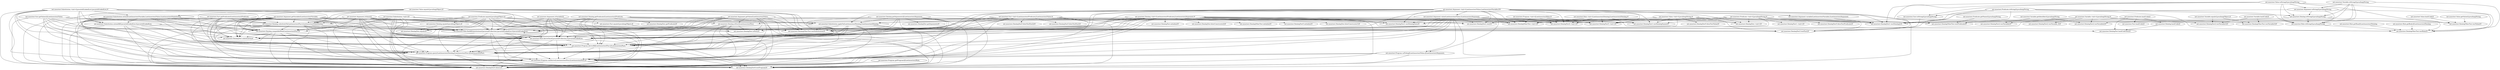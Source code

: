 digraph cmd_method {
	"net.mooctest.Argument.variable(Lnet/mooctest/Variable;)Lnet/mooctest/Argument;" -> "net.mooctest.DatalogTest1.testDatalog2()V";
	"net.mooctest.Fact.getPredicate()Lnet/mooctest/Predicate;" -> "net.mooctest.Datalog.substituteTo(Lnet/mooctest/Fact;)Lnet/mooctest/Substitution;";
	"net.mooctest.Fact.getPredicate()Lnet/mooctest/Predicate;" -> "net.mooctest.Program.canDerive(Lnet/mooctest/Fact;[Lnet/mooctest/Fact;)Z";
	"net.mooctest.Fact.getPredicate()Lnet/mooctest/Predicate;" -> "net.mooctest.Program.query(Lnet/mooctest/Datalog;[Lnet/mooctest/Fact;)[Lnet/mooctest/Fact;";
	"net.mooctest.Fact.getPredicate()Lnet/mooctest/Predicate;" -> "net.mooctest.DatalogTest.substituteTo()V";
	"net.mooctest.Fact.getPredicate()Lnet/mooctest/Predicate;" -> "net.mooctest.Program.deriveAll([Lnet/mooctest/Fact;)[Lnet/mooctest/Fact;";
	"net.mooctest.Fact.getPredicate()Lnet/mooctest/Predicate;" -> "net.mooctest.Rule.findAllSubstitutions(Ljava/util/Collection;Ljava/util/LinkedList;)Ljava/util/LinkedList;";
	"net.mooctest.Fact.getPredicate()Lnet/mooctest/Predicate;" -> "net.mooctest.Datalog.compatibleWith(Lnet/mooctest/Fact;)Z";
	"net.mooctest.Fact.getPredicate()Lnet/mooctest/Predicate;" -> "net.mooctest.Rule.deriveOnce(Ljava/util/Collection;)Ljava/util/LinkedList;";
	"net.mooctest.Fact.getPredicate()Lnet/mooctest/Predicate;" -> "net.mooctest.DatalogTest4.testProgram()V";
	"net.mooctest.Fact.getPredicate()Lnet/mooctest/Predicate;" -> "net.mooctest.DatalogTest5.blow1()V";
	"net.mooctest.Datalog.substituteTo(Lnet/mooctest/Fact;)Lnet/mooctest/Substitution;" -> "net.mooctest.Rule.findAllSubstitutions(Ljava/util/Collection;Ljava/util/LinkedList;)Ljava/util/LinkedList;";
	"net.mooctest.Datalog.substituteTo(Lnet/mooctest/Fact;)Lnet/mooctest/Substitution;" -> "net.mooctest.Datalog.compatibleWith(Lnet/mooctest/Fact;)Z";
	"net.mooctest.Datalog.substituteTo(Lnet/mooctest/Fact;)Lnet/mooctest/Substitution;" -> "net.mooctest.Program.canDerive(Lnet/mooctest/Fact;[Lnet/mooctest/Fact;)Z";
	"net.mooctest.Datalog.substituteTo(Lnet/mooctest/Fact;)Lnet/mooctest/Substitution;" -> "net.mooctest.Program.query(Lnet/mooctest/Datalog;[Lnet/mooctest/Fact;)[Lnet/mooctest/Fact;";
	"net.mooctest.Datalog.substituteTo(Lnet/mooctest/Fact;)Lnet/mooctest/Substitution;" -> "net.mooctest.DatalogTest.substituteTo()V";
	"net.mooctest.Datalog.substituteTo(Lnet/mooctest/Fact;)Lnet/mooctest/Substitution;" -> "net.mooctest.Program.deriveAll([Lnet/mooctest/Fact;)[Lnet/mooctest/Fact;";
	"net.mooctest.Datalog.substituteTo(Lnet/mooctest/Fact;)Lnet/mooctest/Substitution;" -> "net.mooctest.Rule.deriveOnce(Ljava/util/Collection;)Ljava/util/LinkedList;";
	"net.mooctest.Datalog.substituteTo(Lnet/mooctest/Fact;)Lnet/mooctest/Substitution;" -> "net.mooctest.DatalogTest4.testProgram()V";
	"net.mooctest.Datalog.substituteTo(Lnet/mooctest/Fact;)Lnet/mooctest/Substitution;" -> "net.mooctest.DatalogTest5.blow1()V";
	"net.mooctest.Program.canDerive(Lnet/mooctest/Fact;[Lnet/mooctest/Fact;)Z" -> "net.mooctest.DatalogTest4.testProgram()V";
	"net.mooctest.Program.canDerive(Lnet/mooctest/Fact;[Lnet/mooctest/Fact;)Z" -> "net.mooctest.DatalogTest5.blow1()V";
	"net.mooctest.Predicate.equals(Ljava/lang/Object;)Z" -> "net.mooctest.Datalog.substituteTo(Lnet/mooctest/Fact;)Lnet/mooctest/Substitution;";
	"net.mooctest.Predicate.equals(Ljava/lang/Object;)Z" -> "net.mooctest.Datalog.equals(Ljava/lang/Object;)Z";
	"net.mooctest.Predicate.equals(Ljava/lang/Object;)Z" -> "net.mooctest.DatalogOtherTest.testPredicate()V";
	"net.mooctest.Predicate.equals(Ljava/lang/Object;)Z" -> "net.mooctest.Fact.equals(Ljava/lang/Object;)Z";
	"net.mooctest.Predicate.equals(Ljava/lang/Object;)Z" -> "net.mooctest.Program.canDerive(Lnet/mooctest/Fact;[Lnet/mooctest/Fact;)Z";
	"net.mooctest.Predicate.equals(Ljava/lang/Object;)Z" -> "net.mooctest.DatalogTest.equals()V";
	"net.mooctest.Predicate.equals(Ljava/lang/Object;)Z" -> "net.mooctest.DatalogTest3.testFact()V";
	"net.mooctest.Predicate.equals(Ljava/lang/Object;)Z" -> "net.mooctest.Program.query(Lnet/mooctest/Datalog;[Lnet/mooctest/Fact;)[Lnet/mooctest/Fact;";
	"net.mooctest.Predicate.equals(Ljava/lang/Object;)Z" -> "net.mooctest.DatalogTest.substituteTo()V";
	"net.mooctest.Predicate.equals(Ljava/lang/Object;)Z" -> "net.mooctest.Program.deriveAll([Lnet/mooctest/Fact;)[Lnet/mooctest/Fact;";
	"net.mooctest.Predicate.equals(Ljava/lang/Object;)Z" -> "net.mooctest.Rule.findAllSubstitutions(Ljava/util/Collection;Ljava/util/LinkedList;)Ljava/util/LinkedList;";
	"net.mooctest.Predicate.equals(Ljava/lang/Object;)Z" -> "net.mooctest.Datalog.compatibleWith(Lnet/mooctest/Fact;)Z";
	"net.mooctest.Predicate.equals(Ljava/lang/Object;)Z" -> "net.mooctest.Rule.deriveOnce(Ljava/util/Collection;)Ljava/util/LinkedList;";
	"net.mooctest.Predicate.equals(Ljava/lang/Object;)Z" -> "net.mooctest.DatalogTest4.testProgram()V";
	"net.mooctest.Predicate.equals(Ljava/lang/Object;)Z" -> "net.mooctest.DatalogTest5.blow1()V";
	"net.mooctest.Datalog.equals(Ljava/lang/Object;)Z" -> "net.mooctest.DatalogTest.equals()V";
	"net.mooctest.Fact.equals(Ljava/lang/Object;)Z" -> "net.mooctest.DatalogTest3.testFact()V";
	"net.mooctest.Predicate.hashCode()I" -> "net.mooctest.Fact.hashCode()I";
	"net.mooctest.Predicate.hashCode()I" -> "net.mooctest.Datalog.hashCode()I";
	"net.mooctest.Predicate.hashCode()I" -> "net.mooctest.DatalogOtherTest.testPredicate()V";
	"net.mooctest.Predicate.hashCode()I" -> "net.mooctest.DatalogTest.hashCodeTest()V";
	"net.mooctest.Datalog.hashCode()I" -> "net.mooctest.DatalogTest.hashCodeTest()V";
	"net.mooctest.Program.<init>([Lnet/mooctest/Rule;)V" -> "net.mooctest.DatalogTest4.<init>()V";
	"net.mooctest.Program.<init>([Lnet/mooctest/Rule;)V" -> "net.mooctest.DatalogTest5.<init>()V";
	"net.mooctest.Program.<init>([Lnet/mooctest/Rule;)V" -> "net.mooctest.DatalogOtherTest.<init>()V";
	"net.mooctest.Program.query(Lnet/mooctest/Datalog;[Lnet/mooctest/Fact;)[Lnet/mooctest/Fact;" -> "net.mooctest.Program.canDerive(Lnet/mooctest/Fact;[Lnet/mooctest/Fact;)Z";
	"net.mooctest.Program.query(Lnet/mooctest/Datalog;[Lnet/mooctest/Fact;)[Lnet/mooctest/Fact;" -> "net.mooctest.DatalogTest4.testProgram()V";
	"net.mooctest.Program.query(Lnet/mooctest/Datalog;[Lnet/mooctest/Fact;)[Lnet/mooctest/Fact;" -> "net.mooctest.DatalogTest5.blow1()V";
	"net.mooctest.Predicate.<init>(Ljava/lang/String;)V" -> "net.mooctest.DatalogTest.<init>()V";
	"net.mooctest.Predicate.<init>(Ljava/lang/String;)V" -> "net.mooctest.DatalogTest3.testFact()V";
	"net.mooctest.Predicate.<init>(Ljava/lang/String;)V" -> "net.mooctest.DatalogTest1.<init>()V";
	"net.mooctest.Predicate.<init>(Ljava/lang/String;)V" -> "net.mooctest.DatalogTest1.test()V";
	"net.mooctest.Predicate.<init>(Ljava/lang/String;)V" -> "net.mooctest.DatalogTest1.testDatalogSames()V";
	"net.mooctest.Predicate.<init>(Ljava/lang/String;)V" -> "net.mooctest.DatalogTest.substituteTo()V";
	"net.mooctest.Predicate.<init>(Ljava/lang/String;)V" -> "net.mooctest.DatalogTest4.<init>()V";
	"net.mooctest.Predicate.<init>(Ljava/lang/String;)V" -> "net.mooctest.DatalogTest5.<init>()V";
	"net.mooctest.Predicate.<init>(Ljava/lang/String;)V" -> "net.mooctest.DatalogTest5.blowTestPredicate()V";
	"net.mooctest.Predicate.<init>(Ljava/lang/String;)V" -> "net.mooctest.DatalogOtherTest.<init>()V";
	"net.mooctest.Predicate.<init>(Ljava/lang/String;)V" -> "net.mooctest.DatalogTest1.testDatalog2()V";
	"net.mooctest.Predicate.<init>(Ljava/lang/String;)V" -> "net.mooctest.DatalogTest1.testDatalogGets()V";
	"net.mooctest.Predicate.<init>(Ljava/lang/String;)V" -> "net.mooctest.DatalogOtherTest.testPredicate()V";
	"net.mooctest.Argument.getValue()Lnet/mooctest/Value;" -> "net.mooctest.Datalog.substituteTo(Lnet/mooctest/Fact;)Lnet/mooctest/Substitution;";
	"net.mooctest.Argument.getValue()Lnet/mooctest/Value;" -> "net.mooctest.DatalogTest.substituteTo()V";
	"net.mooctest.Argument.getValue()Lnet/mooctest/Value;" -> "net.mooctest.DatalogTest4.<init>()V";
	"net.mooctest.Argument.getValue()Lnet/mooctest/Value;" -> "net.mooctest.DatalogTest5.<init>()V";
	"net.mooctest.Argument.getValue()Lnet/mooctest/Value;" -> "net.mooctest.DatalogOtherTest.<init>()V";
	"net.mooctest.Argument.getValue()Lnet/mooctest/Value;" -> "net.mooctest.DatalogOtherTest.testSubstitution()V";
	"net.mooctest.Argument.getValue()Lnet/mooctest/Value;" -> "net.mooctest.DatalogTest.toFact()V";
	"net.mooctest.Argument.getValue()Lnet/mooctest/Value;" -> "net.mooctest.Datalog.toFact()Lnet/mooctest/Fact;";
	"net.mooctest.Argument.getValue()Lnet/mooctest/Value;" -> "net.mooctest.Program.canDerive(Lnet/mooctest/Fact;[Lnet/mooctest/Fact;)Z";
	"net.mooctest.Argument.getValue()Lnet/mooctest/Value;" -> "net.mooctest.Program.query(Lnet/mooctest/Datalog;[Lnet/mooctest/Fact;)[Lnet/mooctest/Fact;";
	"net.mooctest.Argument.getValue()Lnet/mooctest/Value;" -> "net.mooctest.Program.deriveAll([Lnet/mooctest/Fact;)[Lnet/mooctest/Fact;";
	"net.mooctest.Argument.getValue()Lnet/mooctest/Value;" -> "net.mooctest.Rule.findAllSubstitutions(Ljava/util/Collection;Ljava/util/LinkedList;)Ljava/util/LinkedList;";
	"net.mooctest.Argument.getValue()Lnet/mooctest/Value;" -> "net.mooctest.Datalog.compatibleWith(Lnet/mooctest/Fact;)Z";
	"net.mooctest.Argument.getValue()Lnet/mooctest/Value;" -> "net.mooctest.Rule.deriveOnce(Ljava/util/Collection;)Ljava/util/LinkedList;";
	"net.mooctest.Argument.getValue()Lnet/mooctest/Value;" -> "net.mooctest.DatalogTest4.testProgram()V";
	"net.mooctest.Argument.getValue()Lnet/mooctest/Value;" -> "net.mooctest.DatalogTest5.blow1()V";
	"net.mooctest.Datalog.toFact()Lnet/mooctest/Fact;" -> "net.mooctest.Rule.deriveOnce(Ljava/util/Collection;)Ljava/util/LinkedList;";
	"net.mooctest.Datalog.toFact()Lnet/mooctest/Fact;" -> "net.mooctest.DatalogTest.toFact()V";
	"net.mooctest.Datalog.toFact()Lnet/mooctest/Fact;" -> "net.mooctest.Program.canDerive(Lnet/mooctest/Fact;[Lnet/mooctest/Fact;)Z";
	"net.mooctest.Datalog.toFact()Lnet/mooctest/Fact;" -> "net.mooctest.Program.query(Lnet/mooctest/Datalog;[Lnet/mooctest/Fact;)[Lnet/mooctest/Fact;";
	"net.mooctest.Datalog.toFact()Lnet/mooctest/Fact;" -> "net.mooctest.Program.deriveAll([Lnet/mooctest/Fact;)[Lnet/mooctest/Fact;";
	"net.mooctest.Datalog.toFact()Lnet/mooctest/Fact;" -> "net.mooctest.DatalogTest4.testProgram()V";
	"net.mooctest.Datalog.toFact()Lnet/mooctest/Fact;" -> "net.mooctest.DatalogTest5.blow1()V";
	"net.mooctest.Variable.equals(Ljava/lang/Object;)Z" -> "net.mooctest.DatalogTest2.testVariable3()V";
	"net.mooctest.Variable.equals(Ljava/lang/Object;)Z" -> "net.mooctest.DatalogOtherTest.testVariable3()V";
	"net.mooctest.Program.deriveAll([Lnet/mooctest/Fact;)[Lnet/mooctest/Fact;" -> "net.mooctest.Program.query(Lnet/mooctest/Datalog;[Lnet/mooctest/Fact;)[Lnet/mooctest/Fact;";
	"net.mooctest.Program.deriveAll([Lnet/mooctest/Fact;)[Lnet/mooctest/Fact;" -> "net.mooctest.Program.canDerive(Lnet/mooctest/Fact;[Lnet/mooctest/Fact;)Z";
	"net.mooctest.Program.deriveAll([Lnet/mooctest/Fact;)[Lnet/mooctest/Fact;" -> "net.mooctest.DatalogTest4.testProgram()V";
	"net.mooctest.Program.deriveAll([Lnet/mooctest/Fact;)[Lnet/mooctest/Fact;" -> "net.mooctest.DatalogTest5.blow1()V";
	"net.mooctest.Value.<init>(Ljava/lang/String;)V" -> "net.mooctest.DatalogTest.<init>()V";
	"net.mooctest.Value.<init>(Ljava/lang/String;)V" -> "net.mooctest.DatalogTest3.testFact()V";
	"net.mooctest.Value.<init>(Ljava/lang/String;)V" -> "net.mooctest.DatalogTest1.test()V";
	"net.mooctest.Value.<init>(Ljava/lang/String;)V" -> "net.mooctest.DatalogTest1.testDatalogSames()V";
	"net.mooctest.Value.<init>(Ljava/lang/String;)V" -> "net.mooctest.DatalogTest4.<init>()V";
	"net.mooctest.Value.<init>(Ljava/lang/String;)V" -> "net.mooctest.DatalogTest5.<init>()V";
	"net.mooctest.Value.<init>(Ljava/lang/String;)V" -> "net.mooctest.DatalogOtherTest.<init>()V";
	"net.mooctest.Value.<init>(Ljava/lang/String;)V" -> "net.mooctest.DatalogOtherTest.testSubstitution()V";
	"net.mooctest.Value.<init>(Ljava/lang/String;)V" -> "net.mooctest.DatalogTest5.blowTestValue()V";
	"net.mooctest.Value.<init>(Ljava/lang/String;)V" -> "net.mooctest.DatalogTest1.testDatalog2()V";
	"net.mooctest.Value.<init>(Ljava/lang/String;)V" -> "net.mooctest.DatalogTest1.testDatalogGets()V";
	"net.mooctest.Value.<init>(Ljava/lang/String;)V" -> "net.mooctest.DatalogOtherTest.testValue()V";
	"net.mooctest.Rule.findAllSubstitutions(Ljava/util/Collection;Ljava/util/LinkedList;)Ljava/util/LinkedList;" -> "net.mooctest.Rule.deriveOnce(Ljava/util/Collection;)Ljava/util/LinkedList;";
	"net.mooctest.Rule.findAllSubstitutions(Ljava/util/Collection;Ljava/util/LinkedList;)Ljava/util/LinkedList;" -> "net.mooctest.Rule.findAllSubstitutions(Ljava/util/Collection;Ljava/util/LinkedList;)Ljava/util/LinkedList;";
	"net.mooctest.Rule.findAllSubstitutions(Ljava/util/Collection;Ljava/util/LinkedList;)Ljava/util/LinkedList;" -> "net.mooctest.Program.canDerive(Lnet/mooctest/Fact;[Lnet/mooctest/Fact;)Z";
	"net.mooctest.Rule.findAllSubstitutions(Ljava/util/Collection;Ljava/util/LinkedList;)Ljava/util/LinkedList;" -> "net.mooctest.Program.query(Lnet/mooctest/Datalog;[Lnet/mooctest/Fact;)[Lnet/mooctest/Fact;";
	"net.mooctest.Rule.findAllSubstitutions(Ljava/util/Collection;Ljava/util/LinkedList;)Ljava/util/LinkedList;" -> "net.mooctest.Program.deriveAll([Lnet/mooctest/Fact;)[Lnet/mooctest/Fact;";
	"net.mooctest.Rule.findAllSubstitutions(Ljava/util/Collection;Ljava/util/LinkedList;)Ljava/util/LinkedList;" -> "net.mooctest.DatalogTest4.testProgram()V";
	"net.mooctest.Rule.findAllSubstitutions(Ljava/util/Collection;Ljava/util/LinkedList;)Ljava/util/LinkedList;" -> "net.mooctest.DatalogTest5.blow1()V";
	"net.mooctest.Datalog.compatibleWith(Lnet/mooctest/Fact;)Z" -> "net.mooctest.Program.query(Lnet/mooctest/Datalog;[Lnet/mooctest/Fact;)[Lnet/mooctest/Fact;";
	"net.mooctest.Datalog.compatibleWith(Lnet/mooctest/Fact;)Z" -> "net.mooctest.DatalogTest.substituteTo()V";
	"net.mooctest.Datalog.compatibleWith(Lnet/mooctest/Fact;)Z" -> "net.mooctest.Program.canDerive(Lnet/mooctest/Fact;[Lnet/mooctest/Fact;)Z";
	"net.mooctest.Datalog.compatibleWith(Lnet/mooctest/Fact;)Z" -> "net.mooctest.DatalogTest4.testProgram()V";
	"net.mooctest.Datalog.compatibleWith(Lnet/mooctest/Fact;)Z" -> "net.mooctest.DatalogTest5.blow1()V";
	"net.mooctest.Argument.toString()Ljava/lang/String;" -> "net.mooctest.Datalog.toString()Ljava/lang/String;";
	"net.mooctest.Argument.toString()Ljava/lang/String;" -> "net.mooctest.DatalogTest1.testDatalog2()V";
	"net.mooctest.Argument.toString()Ljava/lang/String;" -> "net.mooctest.Rule.toString()Ljava/lang/String;";
	"net.mooctest.Argument.toString()Ljava/lang/String;" -> "net.mooctest.DatalogOtherTest.testRule()V";
	"net.mooctest.Datalog.toString()Ljava/lang/String;" -> "net.mooctest.Rule.toString()Ljava/lang/String;";
	"net.mooctest.Datalog.toString()Ljava/lang/String;" -> "net.mooctest.DatalogTest1.testDatalog2()V";
	"net.mooctest.Datalog.toString()Ljava/lang/String;" -> "net.mooctest.DatalogOtherTest.testRule()V";
	"net.mooctest.Predicate.toString()Ljava/lang/String;" -> "net.mooctest.Fact.toString()Ljava/lang/String;";
	"net.mooctest.Predicate.toString()Ljava/lang/String;" -> "net.mooctest.Datalog.toString()Ljava/lang/String;";
	"net.mooctest.Predicate.toString()Ljava/lang/String;" -> "net.mooctest.DatalogOtherTest.testPredicate()V";
	"net.mooctest.Predicate.toString()Ljava/lang/String;" -> "net.mooctest.DatalogTest1.testDatalog2()V";
	"net.mooctest.Predicate.toString()Ljava/lang/String;" -> "net.mooctest.DatalogTest3.testFact()V";
	"net.mooctest.Predicate.toString()Ljava/lang/String;" -> "net.mooctest.Rule.toString()Ljava/lang/String;";
	"net.mooctest.Predicate.toString()Ljava/lang/String;" -> "net.mooctest.DatalogOtherTest.testRule()V";
	"net.mooctest.Fact.toString()Ljava/lang/String;" -> "net.mooctest.DatalogTest3.testFact()V";
	"net.mooctest.Rule.deriveOnce(Ljava/util/Collection;)Ljava/util/LinkedList;" -> "net.mooctest.Program.deriveAll([Lnet/mooctest/Fact;)[Lnet/mooctest/Fact;";
	"net.mooctest.Rule.deriveOnce(Ljava/util/Collection;)Ljava/util/LinkedList;" -> "net.mooctest.Program.canDerive(Lnet/mooctest/Fact;[Lnet/mooctest/Fact;)Z";
	"net.mooctest.Rule.deriveOnce(Ljava/util/Collection;)Ljava/util/LinkedList;" -> "net.mooctest.Program.query(Lnet/mooctest/Datalog;[Lnet/mooctest/Fact;)[Lnet/mooctest/Fact;";
	"net.mooctest.Rule.deriveOnce(Ljava/util/Collection;)Ljava/util/LinkedList;" -> "net.mooctest.DatalogTest4.testProgram()V";
	"net.mooctest.Rule.deriveOnce(Ljava/util/Collection;)Ljava/util/LinkedList;" -> "net.mooctest.DatalogTest5.blow1()V";
	"net.mooctest.Value.hashCode()I" -> "net.mooctest.DatalogOtherTest.testValue()V";
	"net.mooctest.Variable.<init>(Ljava/lang/String;)V" -> "net.mooctest.DatalogTest2.testVariable3()V";
	"net.mooctest.Variable.<init>(Ljava/lang/String;)V" -> "net.mooctest.DatalogOtherTest.testSubstitution()V";
	"net.mooctest.Variable.<init>(Ljava/lang/String;)V" -> "net.mooctest.DatalogTest2.testVariable2()V";
	"net.mooctest.Variable.<init>(Ljava/lang/String;)V" -> "net.mooctest.DatalogTest1.testDatalog2()V";
	"net.mooctest.Variable.<init>(Ljava/lang/String;)V" -> "net.mooctest.DatalogOtherTest.testVariable3()V";
	"net.mooctest.Variable.<init>(Ljava/lang/String;)V" -> "net.mooctest.DatalogTest2.testVariable_0()V";
	"net.mooctest.Variable.<init>(Ljava/lang/String;)V" -> "net.mooctest.DatalogTest2.testVariable()V";
	"net.mooctest.Fact.getValues()[Lnet/mooctest/Value;" -> "net.mooctest.Datalog.substituteTo(Lnet/mooctest/Fact;)Lnet/mooctest/Substitution;";
	"net.mooctest.Fact.getValues()[Lnet/mooctest/Value;" -> "net.mooctest.Program.canDerive(Lnet/mooctest/Fact;[Lnet/mooctest/Fact;)Z";
	"net.mooctest.Fact.getValues()[Lnet/mooctest/Value;" -> "net.mooctest.Program.query(Lnet/mooctest/Datalog;[Lnet/mooctest/Fact;)[Lnet/mooctest/Fact;";
	"net.mooctest.Fact.getValues()[Lnet/mooctest/Value;" -> "net.mooctest.DatalogTest.substituteTo()V";
	"net.mooctest.Fact.getValues()[Lnet/mooctest/Value;" -> "net.mooctest.Program.deriveAll([Lnet/mooctest/Fact;)[Lnet/mooctest/Fact;";
	"net.mooctest.Fact.getValues()[Lnet/mooctest/Value;" -> "net.mooctest.Rule.findAllSubstitutions(Ljava/util/Collection;Ljava/util/LinkedList;)Ljava/util/LinkedList;";
	"net.mooctest.Fact.getValues()[Lnet/mooctest/Value;" -> "net.mooctest.Datalog.compatibleWith(Lnet/mooctest/Fact;)Z";
	"net.mooctest.Fact.getValues()[Lnet/mooctest/Value;" -> "net.mooctest.Rule.deriveOnce(Ljava/util/Collection;)Ljava/util/LinkedList;";
	"net.mooctest.Fact.getValues()[Lnet/mooctest/Value;" -> "net.mooctest.DatalogTest4.testProgram()V";
	"net.mooctest.Fact.getValues()[Lnet/mooctest/Value;" -> "net.mooctest.DatalogTest5.blow1()V";
	"net.mooctest.Value.equals(Ljava/lang/Object;)Z" -> "net.mooctest.Datalog.substituteTo(Lnet/mooctest/Fact;)Lnet/mooctest/Substitution;";
	"net.mooctest.Value.equals(Ljava/lang/Object;)Z" -> "net.mooctest.Substitution.extend(Lnet/mooctest/Variable;Lnet/mooctest/Value;)Lnet/mooctest/Substitution;";
	"net.mooctest.Value.equals(Ljava/lang/Object;)Z" -> "net.mooctest.DatalogOtherTest.testValue()V";
	"net.mooctest.Value.equals(Ljava/lang/Object;)Z" -> "net.mooctest.Program.canDerive(Lnet/mooctest/Fact;[Lnet/mooctest/Fact;)Z";
	"net.mooctest.Value.equals(Ljava/lang/Object;)Z" -> "net.mooctest.Program.query(Lnet/mooctest/Datalog;[Lnet/mooctest/Fact;)[Lnet/mooctest/Fact;";
	"net.mooctest.Value.equals(Ljava/lang/Object;)Z" -> "net.mooctest.DatalogTest.substituteTo()V";
	"net.mooctest.Value.equals(Ljava/lang/Object;)Z" -> "net.mooctest.DatalogOtherTest.testSubstitution()V";
	"net.mooctest.Value.equals(Ljava/lang/Object;)Z" -> "net.mooctest.Program.deriveAll([Lnet/mooctest/Fact;)[Lnet/mooctest/Fact;";
	"net.mooctest.Value.equals(Ljava/lang/Object;)Z" -> "net.mooctest.Rule.findAllSubstitutions(Ljava/util/Collection;Ljava/util/LinkedList;)Ljava/util/LinkedList;";
	"net.mooctest.Value.equals(Ljava/lang/Object;)Z" -> "net.mooctest.Datalog.compatibleWith(Lnet/mooctest/Fact;)Z";
	"net.mooctest.Value.equals(Ljava/lang/Object;)Z" -> "net.mooctest.Rule.deriveOnce(Ljava/util/Collection;)Ljava/util/LinkedList;";
	"net.mooctest.Value.equals(Ljava/lang/Object;)Z" -> "net.mooctest.Substitution.extendAll(Ljava/util/LinkedList;)Ljava/util/LinkedList;";
	"net.mooctest.Value.equals(Ljava/lang/Object;)Z" -> "net.mooctest.DatalogTest4.testProgram()V";
	"net.mooctest.Value.equals(Ljava/lang/Object;)Z" -> "net.mooctest.DatalogTest5.blow1()V";
	"net.mooctest.Substitution.extend(Lnet/mooctest/Variable;Lnet/mooctest/Value;)Lnet/mooctest/Substitution;" -> "net.mooctest.Datalog.substituteTo(Lnet/mooctest/Fact;)Lnet/mooctest/Substitution;";
	"net.mooctest.Substitution.extend(Lnet/mooctest/Variable;Lnet/mooctest/Value;)Lnet/mooctest/Substitution;" -> "net.mooctest.DatalogOtherTest.testSubstitution()V";
	"net.mooctest.Substitution.extend(Lnet/mooctest/Variable;Lnet/mooctest/Value;)Lnet/mooctest/Substitution;" -> "net.mooctest.Substitution.extendAll(Ljava/util/LinkedList;)Ljava/util/LinkedList;";
	"net.mooctest.Substitution.extend(Lnet/mooctest/Variable;Lnet/mooctest/Value;)Lnet/mooctest/Substitution;" -> "net.mooctest.Program.canDerive(Lnet/mooctest/Fact;[Lnet/mooctest/Fact;)Z";
	"net.mooctest.Substitution.extend(Lnet/mooctest/Variable;Lnet/mooctest/Value;)Lnet/mooctest/Substitution;" -> "net.mooctest.Program.query(Lnet/mooctest/Datalog;[Lnet/mooctest/Fact;)[Lnet/mooctest/Fact;";
	"net.mooctest.Substitution.extend(Lnet/mooctest/Variable;Lnet/mooctest/Value;)Lnet/mooctest/Substitution;" -> "net.mooctest.DatalogTest.substituteTo()V";
	"net.mooctest.Substitution.extend(Lnet/mooctest/Variable;Lnet/mooctest/Value;)Lnet/mooctest/Substitution;" -> "net.mooctest.Program.deriveAll([Lnet/mooctest/Fact;)[Lnet/mooctest/Fact;";
	"net.mooctest.Substitution.extend(Lnet/mooctest/Variable;Lnet/mooctest/Value;)Lnet/mooctest/Substitution;" -> "net.mooctest.Rule.findAllSubstitutions(Ljava/util/Collection;Ljava/util/LinkedList;)Ljava/util/LinkedList;";
	"net.mooctest.Substitution.extend(Lnet/mooctest/Variable;Lnet/mooctest/Value;)Lnet/mooctest/Substitution;" -> "net.mooctest.Datalog.compatibleWith(Lnet/mooctest/Fact;)Z";
	"net.mooctest.Substitution.extend(Lnet/mooctest/Variable;Lnet/mooctest/Value;)Lnet/mooctest/Substitution;" -> "net.mooctest.Rule.deriveOnce(Ljava/util/Collection;)Ljava/util/LinkedList;";
	"net.mooctest.Substitution.extend(Lnet/mooctest/Variable;Lnet/mooctest/Value;)Lnet/mooctest/Substitution;" -> "net.mooctest.DatalogTest4.testProgram()V";
	"net.mooctest.Substitution.extend(Lnet/mooctest/Variable;Lnet/mooctest/Value;)Lnet/mooctest/Substitution;" -> "net.mooctest.DatalogTest5.blow1()V";
	"net.mooctest.Substitution.<init>()V" -> "net.mooctest.Datalog.substituteTo(Lnet/mooctest/Fact;)Lnet/mooctest/Substitution;";
	"net.mooctest.Substitution.<init>()V" -> "net.mooctest.DatalogOtherTest.testSubstitution()V";
	"net.mooctest.Substitution.<init>()V" -> "net.mooctest.Rule.findAllSubstitutions(Ljava/util/Collection;Ljava/util/LinkedList;)Ljava/util/LinkedList;";
	"net.mooctest.Substitution.<init>()V" -> "net.mooctest.Program.canDerive(Lnet/mooctest/Fact;[Lnet/mooctest/Fact;)Z";
	"net.mooctest.Substitution.<init>()V" -> "net.mooctest.Program.query(Lnet/mooctest/Datalog;[Lnet/mooctest/Fact;)[Lnet/mooctest/Fact;";
	"net.mooctest.Substitution.<init>()V" -> "net.mooctest.DatalogTest.substituteTo()V";
	"net.mooctest.Substitution.<init>()V" -> "net.mooctest.Program.deriveAll([Lnet/mooctest/Fact;)[Lnet/mooctest/Fact;";
	"net.mooctest.Substitution.<init>()V" -> "net.mooctest.Datalog.compatibleWith(Lnet/mooctest/Fact;)Z";
	"net.mooctest.Substitution.<init>()V" -> "net.mooctest.Rule.deriveOnce(Ljava/util/Collection;)Ljava/util/LinkedList;";
	"net.mooctest.Substitution.<init>()V" -> "net.mooctest.DatalogTest4.testProgram()V";
	"net.mooctest.Substitution.<init>()V" -> "net.mooctest.DatalogTest5.blow1()V";
	"net.mooctest.Substitution.extendAll(Ljava/util/LinkedList;)Ljava/util/LinkedList;" -> "net.mooctest.DatalogOtherTest.testSubstitution()V";
	"net.mooctest.Substitution.extendAll(Ljava/util/LinkedList;)Ljava/util/LinkedList;" -> "net.mooctest.Rule.findAllSubstitutions(Ljava/util/Collection;Ljava/util/LinkedList;)Ljava/util/LinkedList;";
	"net.mooctest.Substitution.extendAll(Ljava/util/LinkedList;)Ljava/util/LinkedList;" -> "net.mooctest.Program.canDerive(Lnet/mooctest/Fact;[Lnet/mooctest/Fact;)Z";
	"net.mooctest.Substitution.extendAll(Ljava/util/LinkedList;)Ljava/util/LinkedList;" -> "net.mooctest.Program.query(Lnet/mooctest/Datalog;[Lnet/mooctest/Fact;)[Lnet/mooctest/Fact;";
	"net.mooctest.Substitution.extendAll(Ljava/util/LinkedList;)Ljava/util/LinkedList;" -> "net.mooctest.Program.deriveAll([Lnet/mooctest/Fact;)[Lnet/mooctest/Fact;";
	"net.mooctest.Substitution.extendAll(Ljava/util/LinkedList;)Ljava/util/LinkedList;" -> "net.mooctest.Rule.deriveOnce(Ljava/util/Collection;)Ljava/util/LinkedList;";
	"net.mooctest.Substitution.extendAll(Ljava/util/LinkedList;)Ljava/util/LinkedList;" -> "net.mooctest.DatalogTest4.testProgram()V";
	"net.mooctest.Substitution.extendAll(Ljava/util/LinkedList;)Ljava/util/LinkedList;" -> "net.mooctest.DatalogTest5.blow1()V";
	"net.mooctest.Variable.getIdentifier()Ljava/lang/String;" -> "net.mooctest.DatalogTest2.testVariable2()V";
	"net.mooctest.Variable.getIdentifier()Ljava/lang/String;" -> "net.mooctest.DatalogTest2.testVariable()V";
	"net.mooctest.Fact.<init>(Lnet/mooctest/Predicate;[Lnet/mooctest/Value;)V" -> "net.mooctest.DatalogTest3.testFact()V";
	"net.mooctest.Fact.<init>(Lnet/mooctest/Predicate;[Lnet/mooctest/Value;)V" -> "net.mooctest.DatalogTest.substituteTo()V";
	"net.mooctest.Fact.<init>(Lnet/mooctest/Predicate;[Lnet/mooctest/Value;)V" -> "net.mooctest.DatalogTest4.<init>()V";
	"net.mooctest.Fact.<init>(Lnet/mooctest/Predicate;[Lnet/mooctest/Value;)V" -> "net.mooctest.DatalogTest5.<init>()V";
	"net.mooctest.Fact.<init>(Lnet/mooctest/Predicate;[Lnet/mooctest/Value;)V" -> "net.mooctest.DatalogOtherTest.<init>()V";
	"net.mooctest.Fact.<init>(Lnet/mooctest/Predicate;[Lnet/mooctest/Value;)V" -> "net.mooctest.DatalogTest5.blowTestFact2()V";
	"net.mooctest.Fact.<init>(Lnet/mooctest/Predicate;[Lnet/mooctest/Value;)V" -> "net.mooctest.DatalogTest.toFact()V";
	"net.mooctest.Fact.<init>(Lnet/mooctest/Predicate;[Lnet/mooctest/Value;)V" -> "net.mooctest.DatalogTest5.blowTestFact()V";
	"net.mooctest.Fact.<init>(Lnet/mooctest/Predicate;[Lnet/mooctest/Value;)V" -> "net.mooctest.Datalog.toFact()Lnet/mooctest/Fact;";
	"net.mooctest.Fact.<init>(Lnet/mooctest/Predicate;[Lnet/mooctest/Value;)V" -> "net.mooctest.Program.canDerive(Lnet/mooctest/Fact;[Lnet/mooctest/Fact;)Z";
	"net.mooctest.Fact.<init>(Lnet/mooctest/Predicate;[Lnet/mooctest/Value;)V" -> "net.mooctest.Program.query(Lnet/mooctest/Datalog;[Lnet/mooctest/Fact;)[Lnet/mooctest/Fact;";
	"net.mooctest.Fact.<init>(Lnet/mooctest/Predicate;[Lnet/mooctest/Value;)V" -> "net.mooctest.Program.deriveAll([Lnet/mooctest/Fact;)[Lnet/mooctest/Fact;";
	"net.mooctest.Fact.<init>(Lnet/mooctest/Predicate;[Lnet/mooctest/Value;)V" -> "net.mooctest.Rule.deriveOnce(Ljava/util/Collection;)Ljava/util/LinkedList;";
	"net.mooctest.Fact.<init>(Lnet/mooctest/Predicate;[Lnet/mooctest/Value;)V" -> "net.mooctest.DatalogTest4.testProgram()V";
	"net.mooctest.Fact.<init>(Lnet/mooctest/Predicate;[Lnet/mooctest/Value;)V" -> "net.mooctest.DatalogTest5.blow1()V";
	"net.mooctest.Argument.getVariable()Lnet/mooctest/Variable;" -> "net.mooctest.Datalog.substituteTo(Lnet/mooctest/Fact;)Lnet/mooctest/Substitution;";
	"net.mooctest.Argument.getVariable()Lnet/mooctest/Variable;" -> "net.mooctest.Substitution.applyOn(Lnet/mooctest/Datalog;)Lnet/mooctest/Datalog;";
	"net.mooctest.Argument.getVariable()Lnet/mooctest/Variable;" -> "net.mooctest.DatalogTest.toFact()V";
	"net.mooctest.Argument.getVariable()Lnet/mooctest/Variable;" -> "net.mooctest.Program.canDerive(Lnet/mooctest/Fact;[Lnet/mooctest/Fact;)Z";
	"net.mooctest.Argument.getVariable()Lnet/mooctest/Variable;" -> "net.mooctest.Program.query(Lnet/mooctest/Datalog;[Lnet/mooctest/Fact;)[Lnet/mooctest/Fact;";
	"net.mooctest.Argument.getVariable()Lnet/mooctest/Variable;" -> "net.mooctest.DatalogTest.substituteTo()V";
	"net.mooctest.Argument.getVariable()Lnet/mooctest/Variable;" -> "net.mooctest.DatalogOtherTest.testSubstitution()V";
	"net.mooctest.Argument.getVariable()Lnet/mooctest/Variable;" -> "net.mooctest.Program.deriveAll([Lnet/mooctest/Fact;)[Lnet/mooctest/Fact;";
	"net.mooctest.Argument.getVariable()Lnet/mooctest/Variable;" -> "net.mooctest.Rule.findAllSubstitutions(Ljava/util/Collection;Ljava/util/LinkedList;)Ljava/util/LinkedList;";
	"net.mooctest.Argument.getVariable()Lnet/mooctest/Variable;" -> "net.mooctest.Datalog.compatibleWith(Lnet/mooctest/Fact;)Z";
	"net.mooctest.Argument.getVariable()Lnet/mooctest/Variable;" -> "net.mooctest.Rule.deriveOnce(Ljava/util/Collection;)Ljava/util/LinkedList;";
	"net.mooctest.Argument.getVariable()Lnet/mooctest/Variable;" -> "net.mooctest.DatalogTest4.testProgram()V";
	"net.mooctest.Argument.getVariable()Lnet/mooctest/Variable;" -> "net.mooctest.DatalogTest5.blow1()V";
	"net.mooctest.Substitution.applyOn(Lnet/mooctest/Datalog;)Lnet/mooctest/Datalog;" -> "net.mooctest.Rule.deriveOnce(Ljava/util/Collection;)Ljava/util/LinkedList;";
	"net.mooctest.Substitution.applyOn(Lnet/mooctest/Datalog;)Lnet/mooctest/Datalog;" -> "net.mooctest.DatalogOtherTest.testSubstitution()V";
	"net.mooctest.Substitution.applyOn(Lnet/mooctest/Datalog;)Lnet/mooctest/Datalog;" -> "net.mooctest.Rule.findAllSubstitutions(Ljava/util/Collection;Ljava/util/LinkedList;)Ljava/util/LinkedList;";
	"net.mooctest.Substitution.applyOn(Lnet/mooctest/Datalog;)Lnet/mooctest/Datalog;" -> "net.mooctest.Program.canDerive(Lnet/mooctest/Fact;[Lnet/mooctest/Fact;)Z";
	"net.mooctest.Substitution.applyOn(Lnet/mooctest/Datalog;)Lnet/mooctest/Datalog;" -> "net.mooctest.Program.query(Lnet/mooctest/Datalog;[Lnet/mooctest/Fact;)[Lnet/mooctest/Fact;";
	"net.mooctest.Substitution.applyOn(Lnet/mooctest/Datalog;)Lnet/mooctest/Datalog;" -> "net.mooctest.Program.deriveAll([Lnet/mooctest/Fact;)[Lnet/mooctest/Fact;";
	"net.mooctest.Substitution.applyOn(Lnet/mooctest/Datalog;)Lnet/mooctest/Datalog;" -> "net.mooctest.DatalogTest4.testProgram()V";
	"net.mooctest.Substitution.applyOn(Lnet/mooctest/Datalog;)Lnet/mooctest/Datalog;" -> "net.mooctest.DatalogTest5.blow1()V";
	"net.mooctest.Datalog.<init>(Lnet/mooctest/Predicate;[Lnet/mooctest/Argument;)V" -> "net.mooctest.DatalogTest.equals()V";
	"net.mooctest.Datalog.<init>(Lnet/mooctest/Predicate;[Lnet/mooctest/Argument;)V" -> "net.mooctest.DatalogTest1.test()V";
	"net.mooctest.Datalog.<init>(Lnet/mooctest/Predicate;[Lnet/mooctest/Argument;)V" -> "net.mooctest.DatalogTest1.testDatalogSames()V";
	"net.mooctest.Datalog.<init>(Lnet/mooctest/Predicate;[Lnet/mooctest/Argument;)V" -> "net.mooctest.Substitution.applyOn(Lnet/mooctest/Datalog;)Lnet/mooctest/Datalog;";
	"net.mooctest.Datalog.<init>(Lnet/mooctest/Predicate;[Lnet/mooctest/Argument;)V" -> "net.mooctest.DatalogTest.toFact()V";
	"net.mooctest.Datalog.<init>(Lnet/mooctest/Predicate;[Lnet/mooctest/Argument;)V" -> "net.mooctest.DatalogTest.initialize()V";
	"net.mooctest.Datalog.<init>(Lnet/mooctest/Predicate;[Lnet/mooctest/Argument;)V" -> "net.mooctest.DatalogTest1.testDatalog2()V";
	"net.mooctest.Datalog.<init>(Lnet/mooctest/Predicate;[Lnet/mooctest/Argument;)V" -> "net.mooctest.DatalogTest.blowConstructor2()V";
	"net.mooctest.Datalog.<init>(Lnet/mooctest/Predicate;[Lnet/mooctest/Argument;)V" -> "net.mooctest.DatalogOtherTest.initialize()V";
	"net.mooctest.Datalog.<init>(Lnet/mooctest/Predicate;[Lnet/mooctest/Argument;)V" -> "net.mooctest.DatalogTest5.initialize()V";
	"net.mooctest.Datalog.<init>(Lnet/mooctest/Predicate;[Lnet/mooctest/Argument;)V" -> "net.mooctest.DatalogTest1.testDatalogGets()V";
	"net.mooctest.Datalog.<init>(Lnet/mooctest/Predicate;[Lnet/mooctest/Argument;)V" -> "net.mooctest.DatalogTest.hashCodeTest()V";
	"net.mooctest.Datalog.<init>(Lnet/mooctest/Predicate;[Lnet/mooctest/Argument;)V" -> "net.mooctest.Program.canDerive(Lnet/mooctest/Fact;[Lnet/mooctest/Fact;)Z";
	"net.mooctest.Datalog.<init>(Lnet/mooctest/Predicate;[Lnet/mooctest/Argument;)V" -> "net.mooctest.DatalogTest.blowConstructor1()V";
	"net.mooctest.Datalog.<init>(Lnet/mooctest/Predicate;[Lnet/mooctest/Argument;)V" -> "net.mooctest.Program.query(Lnet/mooctest/Datalog;[Lnet/mooctest/Fact;)[Lnet/mooctest/Fact;";
	"net.mooctest.Datalog.<init>(Lnet/mooctest/Predicate;[Lnet/mooctest/Argument;)V" -> "net.mooctest.DatalogOtherTest.testSubstitution()V";
	"net.mooctest.Datalog.<init>(Lnet/mooctest/Predicate;[Lnet/mooctest/Argument;)V" -> "net.mooctest.Program.deriveAll([Lnet/mooctest/Fact;)[Lnet/mooctest/Fact;";
	"net.mooctest.Datalog.<init>(Lnet/mooctest/Predicate;[Lnet/mooctest/Argument;)V" -> "net.mooctest.Rule.findAllSubstitutions(Ljava/util/Collection;Ljava/util/LinkedList;)Ljava/util/LinkedList;";
	"net.mooctest.Datalog.<init>(Lnet/mooctest/Predicate;[Lnet/mooctest/Argument;)V" -> "net.mooctest.Rule.deriveOnce(Ljava/util/Collection;)Ljava/util/LinkedList;";
	"net.mooctest.Datalog.<init>(Lnet/mooctest/Predicate;[Lnet/mooctest/Argument;)V" -> "net.mooctest.DatalogTest4.testProgram()V";
	"net.mooctest.Datalog.<init>(Lnet/mooctest/Predicate;[Lnet/mooctest/Argument;)V" -> "net.mooctest.DatalogTest5.blow1()V";
	"net.mooctest.Program.valToArg([Lnet/mooctest/Value;)[Lnet/mooctest/Argument;" -> "net.mooctest.Program.canDerive(Lnet/mooctest/Fact;[Lnet/mooctest/Fact;)Z";
	"net.mooctest.Program.valToArg([Lnet/mooctest/Value;)[Lnet/mooctest/Argument;" -> "net.mooctest.DatalogTest4.testProgram()V";
	"net.mooctest.Program.valToArg([Lnet/mooctest/Value;)[Lnet/mooctest/Argument;" -> "net.mooctest.DatalogTest5.blow1()V";
	"net.mooctest.Datalog.getPredicate()Lnet/mooctest/Predicate;" -> "net.mooctest.Substitution.applyOn(Lnet/mooctest/Datalog;)Lnet/mooctest/Datalog;";
	"net.mooctest.Datalog.getPredicate()Lnet/mooctest/Predicate;" -> "net.mooctest.DatalogOtherTest.testSubstitution()V";
	"net.mooctest.Datalog.getPredicate()Lnet/mooctest/Predicate;" -> "net.mooctest.DatalogTest.getPredicate()V";
	"net.mooctest.Datalog.getPredicate()Lnet/mooctest/Predicate;" -> "net.mooctest.DatalogTest1.testDatalogGets()V";
	"net.mooctest.Datalog.getPredicate()Lnet/mooctest/Predicate;" -> "net.mooctest.Program.canDerive(Lnet/mooctest/Fact;[Lnet/mooctest/Fact;)Z";
	"net.mooctest.Datalog.getPredicate()Lnet/mooctest/Predicate;" -> "net.mooctest.Program.query(Lnet/mooctest/Datalog;[Lnet/mooctest/Fact;)[Lnet/mooctest/Fact;";
	"net.mooctest.Datalog.getPredicate()Lnet/mooctest/Predicate;" -> "net.mooctest.Program.deriveAll([Lnet/mooctest/Fact;)[Lnet/mooctest/Fact;";
	"net.mooctest.Datalog.getPredicate()Lnet/mooctest/Predicate;" -> "net.mooctest.Rule.findAllSubstitutions(Ljava/util/Collection;Ljava/util/LinkedList;)Ljava/util/LinkedList;";
	"net.mooctest.Datalog.getPredicate()Lnet/mooctest/Predicate;" -> "net.mooctest.Rule.deriveOnce(Ljava/util/Collection;)Ljava/util/LinkedList;";
	"net.mooctest.Datalog.getPredicate()Lnet/mooctest/Predicate;" -> "net.mooctest.DatalogTest4.testProgram()V";
	"net.mooctest.Datalog.getPredicate()Lnet/mooctest/Predicate;" -> "net.mooctest.DatalogTest5.blow1()V";
	"net.mooctest.Rule.toString()Ljava/lang/String;" -> "net.mooctest.DatalogOtherTest.testRule()V";
	"net.mooctest.Value.getValue()Ljava/lang/String;" -> "net.mooctest.DatalogOtherTest.testValue()V";
	"net.mooctest.Datalog.getArguments()[Lnet/mooctest/Argument;" -> "net.mooctest.DatalogTest1.test()V";
	"net.mooctest.Datalog.getArguments()[Lnet/mooctest/Argument;" -> "net.mooctest.DatalogTest.getArguments()V";
	"net.mooctest.Datalog.getArguments()[Lnet/mooctest/Argument;" -> "net.mooctest.Substitution.applyOn(Lnet/mooctest/Datalog;)Lnet/mooctest/Datalog;";
	"net.mooctest.Datalog.getArguments()[Lnet/mooctest/Argument;" -> "net.mooctest.Program.canDerive(Lnet/mooctest/Fact;[Lnet/mooctest/Fact;)Z";
	"net.mooctest.Datalog.getArguments()[Lnet/mooctest/Argument;" -> "net.mooctest.Program.query(Lnet/mooctest/Datalog;[Lnet/mooctest/Fact;)[Lnet/mooctest/Fact;";
	"net.mooctest.Datalog.getArguments()[Lnet/mooctest/Argument;" -> "net.mooctest.DatalogOtherTest.testSubstitution()V";
	"net.mooctest.Datalog.getArguments()[Lnet/mooctest/Argument;" -> "net.mooctest.Program.deriveAll([Lnet/mooctest/Fact;)[Lnet/mooctest/Fact;";
	"net.mooctest.Datalog.getArguments()[Lnet/mooctest/Argument;" -> "net.mooctest.Rule.findAllSubstitutions(Ljava/util/Collection;Ljava/util/LinkedList;)Ljava/util/LinkedList;";
	"net.mooctest.Datalog.getArguments()[Lnet/mooctest/Argument;" -> "net.mooctest.Rule.deriveOnce(Ljava/util/Collection;)Ljava/util/LinkedList;";
	"net.mooctest.Datalog.getArguments()[Lnet/mooctest/Argument;" -> "net.mooctest.DatalogTest4.testProgram()V";
	"net.mooctest.Datalog.getArguments()[Lnet/mooctest/Argument;" -> "net.mooctest.DatalogTest5.blow1()V";
	"net.mooctest.Variable.hashCode()I" -> "net.mooctest.DatalogTest2.testVariable3()V";
	"net.mooctest.Variable.hashCode()I" -> "net.mooctest.DatalogOtherTest.testVariable3()V";
	"net.mooctest.Argument.isVariable()Z" -> "net.mooctest.Substitution.applyOn(Lnet/mooctest/Datalog;)Lnet/mooctest/Datalog;";
	"net.mooctest.Argument.isVariable()Z" -> "net.mooctest.Program.canDerive(Lnet/mooctest/Fact;[Lnet/mooctest/Fact;)Z";
	"net.mooctest.Argument.isVariable()Z" -> "net.mooctest.Program.query(Lnet/mooctest/Datalog;[Lnet/mooctest/Fact;)[Lnet/mooctest/Fact;";
	"net.mooctest.Argument.isVariable()Z" -> "net.mooctest.DatalogOtherTest.testSubstitution()V";
	"net.mooctest.Argument.isVariable()Z" -> "net.mooctest.Program.deriveAll([Lnet/mooctest/Fact;)[Lnet/mooctest/Fact;";
	"net.mooctest.Argument.isVariable()Z" -> "net.mooctest.Rule.findAllSubstitutions(Ljava/util/Collection;Ljava/util/LinkedList;)Ljava/util/LinkedList;";
	"net.mooctest.Argument.isVariable()Z" -> "net.mooctest.Rule.deriveOnce(Ljava/util/Collection;)Ljava/util/LinkedList;";
	"net.mooctest.Argument.isVariable()Z" -> "net.mooctest.DatalogTest4.testProgram()V";
	"net.mooctest.Argument.isVariable()Z" -> "net.mooctest.DatalogTest5.blow1()V";
	"net.mooctest.Argument.value(Lnet/mooctest/Value;)Lnet/mooctest/Argument;" -> "net.mooctest.DatalogTest.<init>()V";
	"net.mooctest.Argument.value(Lnet/mooctest/Value;)Lnet/mooctest/Argument;" -> "net.mooctest.DatalogTest1.test()V";
	"net.mooctest.Argument.value(Lnet/mooctest/Value;)Lnet/mooctest/Argument;" -> "net.mooctest.DatalogTest1.testDatalogSames()V";
	"net.mooctest.Argument.value(Lnet/mooctest/Value;)Lnet/mooctest/Argument;" -> "net.mooctest.DatalogTest4.<init>()V";
	"net.mooctest.Argument.value(Lnet/mooctest/Value;)Lnet/mooctest/Argument;" -> "net.mooctest.DatalogTest5.<init>()V";
	"net.mooctest.Argument.value(Lnet/mooctest/Value;)Lnet/mooctest/Argument;" -> "net.mooctest.Program.valToArg([Lnet/mooctest/Value;)[Lnet/mooctest/Argument;";
	"net.mooctest.Argument.value(Lnet/mooctest/Value;)Lnet/mooctest/Argument;" -> "net.mooctest.DatalogOtherTest.<init>()V";
	"net.mooctest.Argument.value(Lnet/mooctest/Value;)Lnet/mooctest/Argument;" -> "net.mooctest.Substitution.applyOn(Lnet/mooctest/Datalog;)Lnet/mooctest/Datalog;";
	"net.mooctest.Argument.value(Lnet/mooctest/Value;)Lnet/mooctest/Argument;" -> "net.mooctest.DatalogTest1.testDatalog2()V";
	"net.mooctest.Argument.value(Lnet/mooctest/Value;)Lnet/mooctest/Argument;" -> "net.mooctest.DatalogTest1.testDatalogGets()V";
	"net.mooctest.Argument.value(Lnet/mooctest/Value;)Lnet/mooctest/Argument;" -> "net.mooctest.Program.canDerive(Lnet/mooctest/Fact;[Lnet/mooctest/Fact;)Z";
	"net.mooctest.Argument.value(Lnet/mooctest/Value;)Lnet/mooctest/Argument;" -> "net.mooctest.Program.query(Lnet/mooctest/Datalog;[Lnet/mooctest/Fact;)[Lnet/mooctest/Fact;";
	"net.mooctest.Argument.value(Lnet/mooctest/Value;)Lnet/mooctest/Argument;" -> "net.mooctest.DatalogOtherTest.testSubstitution()V";
	"net.mooctest.Argument.value(Lnet/mooctest/Value;)Lnet/mooctest/Argument;" -> "net.mooctest.Program.deriveAll([Lnet/mooctest/Fact;)[Lnet/mooctest/Fact;";
	"net.mooctest.Argument.value(Lnet/mooctest/Value;)Lnet/mooctest/Argument;" -> "net.mooctest.Rule.findAllSubstitutions(Ljava/util/Collection;Ljava/util/LinkedList;)Ljava/util/LinkedList;";
	"net.mooctest.Argument.value(Lnet/mooctest/Value;)Lnet/mooctest/Argument;" -> "net.mooctest.Rule.deriveOnce(Ljava/util/Collection;)Ljava/util/LinkedList;";
	"net.mooctest.Argument.value(Lnet/mooctest/Value;)Lnet/mooctest/Argument;" -> "net.mooctest.DatalogTest4.testProgram()V";
	"net.mooctest.Argument.value(Lnet/mooctest/Value;)Lnet/mooctest/Argument;" -> "net.mooctest.DatalogTest5.blow1()V";
	"net.mooctest.Predicate.getName()Ljava/lang/String;" -> "net.mooctest.DatalogOtherTest.testPredicate()V";
	"net.mooctest.Argument.isValue()Z" -> "net.mooctest.Datalog.substituteTo(Lnet/mooctest/Fact;)Lnet/mooctest/Substitution;";
	"net.mooctest.Argument.isValue()Z" -> "net.mooctest.Datalog.toFact()Lnet/mooctest/Fact;";
	"net.mooctest.Argument.isValue()Z" -> "net.mooctest.Program.canDerive(Lnet/mooctest/Fact;[Lnet/mooctest/Fact;)Z";
	"net.mooctest.Argument.isValue()Z" -> "net.mooctest.Program.query(Lnet/mooctest/Datalog;[Lnet/mooctest/Fact;)[Lnet/mooctest/Fact;";
	"net.mooctest.Argument.isValue()Z" -> "net.mooctest.DatalogTest.substituteTo()V";
	"net.mooctest.Argument.isValue()Z" -> "net.mooctest.DatalogTest.toFact()V";
	"net.mooctest.Argument.isValue()Z" -> "net.mooctest.Program.deriveAll([Lnet/mooctest/Fact;)[Lnet/mooctest/Fact;";
	"net.mooctest.Argument.isValue()Z" -> "net.mooctest.Rule.findAllSubstitutions(Ljava/util/Collection;Ljava/util/LinkedList;)Ljava/util/LinkedList;";
	"net.mooctest.Argument.isValue()Z" -> "net.mooctest.Datalog.compatibleWith(Lnet/mooctest/Fact;)Z";
	"net.mooctest.Argument.isValue()Z" -> "net.mooctest.Rule.deriveOnce(Ljava/util/Collection;)Ljava/util/LinkedList;";
	"net.mooctest.Argument.isValue()Z" -> "net.mooctest.DatalogTest4.testProgram()V";
	"net.mooctest.Argument.isValue()Z" -> "net.mooctest.DatalogTest5.blow1()V";
	"net.mooctest.Rule.getHead()Lnet/mooctest/Datalog;" -> "net.mooctest.DatalogOtherTest.testRule()V";
	"net.mooctest.Rule.getBody()[Lnet/mooctest/Datalog;" -> "net.mooctest.DatalogOtherTest.testRule()V";
	"net.mooctest.Value.toString()Ljava/lang/String;" -> "net.mooctest.Argument.toString()Ljava/lang/String;";
	"net.mooctest.Value.toString()Ljava/lang/String;" -> "net.mooctest.Fact.toString()Ljava/lang/String;";
	"net.mooctest.Value.toString()Ljava/lang/String;" -> "net.mooctest.DatalogOtherTest.testValue()V";
	"net.mooctest.Value.toString()Ljava/lang/String;" -> "net.mooctest.DatalogTest1.testDatalog2()V";
	"net.mooctest.Value.toString()Ljava/lang/String;" -> "net.mooctest.DatalogTest3.testFact()V";
	"net.mooctest.Value.toString()Ljava/lang/String;" -> "net.mooctest.Datalog.toString()Ljava/lang/String;";
	"net.mooctest.Value.toString()Ljava/lang/String;" -> "net.mooctest.Rule.toString()Ljava/lang/String;";
	"net.mooctest.Value.toString()Ljava/lang/String;" -> "net.mooctest.DatalogOtherTest.testRule()V";
	"net.mooctest.Variable.toString()Ljava/lang/String;" -> "net.mooctest.Argument.toString()Ljava/lang/String;";
	"net.mooctest.Variable.toString()Ljava/lang/String;" -> "net.mooctest.DatalogTest2.testVariable2()V";
	"net.mooctest.Variable.toString()Ljava/lang/String;" -> "net.mooctest.DatalogTest1.testDatalog2()V";
	"net.mooctest.Variable.toString()Ljava/lang/String;" -> "net.mooctest.Datalog.toString()Ljava/lang/String;";
	"net.mooctest.Variable.toString()Ljava/lang/String;" -> "net.mooctest.Rule.toString()Ljava/lang/String;";
	"net.mooctest.Variable.toString()Ljava/lang/String;" -> "net.mooctest.DatalogOtherTest.testRule()V";
	"net.mooctest.Substitution.<init>(Ljava/util/LinkedList;Ljava/util/LinkedList;)V" -> "net.mooctest.Substitution.extend(Lnet/mooctest/Variable;Lnet/mooctest/Value;)Lnet/mooctest/Substitution;";
	"net.mooctest.Substitution.<init>(Ljava/util/LinkedList;Ljava/util/LinkedList;)V" -> "net.mooctest.Datalog.substituteTo(Lnet/mooctest/Fact;)Lnet/mooctest/Substitution;";
	"net.mooctest.Substitution.<init>(Ljava/util/LinkedList;Ljava/util/LinkedList;)V" -> "net.mooctest.Program.canDerive(Lnet/mooctest/Fact;[Lnet/mooctest/Fact;)Z";
	"net.mooctest.Substitution.<init>(Ljava/util/LinkedList;Ljava/util/LinkedList;)V" -> "net.mooctest.Program.query(Lnet/mooctest/Datalog;[Lnet/mooctest/Fact;)[Lnet/mooctest/Fact;";
	"net.mooctest.Substitution.<init>(Ljava/util/LinkedList;Ljava/util/LinkedList;)V" -> "net.mooctest.DatalogTest.substituteTo()V";
	"net.mooctest.Substitution.<init>(Ljava/util/LinkedList;Ljava/util/LinkedList;)V" -> "net.mooctest.DatalogOtherTest.testSubstitution()V";
	"net.mooctest.Substitution.<init>(Ljava/util/LinkedList;Ljava/util/LinkedList;)V" -> "net.mooctest.Program.deriveAll([Lnet/mooctest/Fact;)[Lnet/mooctest/Fact;";
	"net.mooctest.Substitution.<init>(Ljava/util/LinkedList;Ljava/util/LinkedList;)V" -> "net.mooctest.Rule.findAllSubstitutions(Ljava/util/Collection;Ljava/util/LinkedList;)Ljava/util/LinkedList;";
	"net.mooctest.Substitution.<init>(Ljava/util/LinkedList;Ljava/util/LinkedList;)V" -> "net.mooctest.Datalog.compatibleWith(Lnet/mooctest/Fact;)Z";
	"net.mooctest.Substitution.<init>(Ljava/util/LinkedList;Ljava/util/LinkedList;)V" -> "net.mooctest.Rule.deriveOnce(Ljava/util/Collection;)Ljava/util/LinkedList;";
	"net.mooctest.Substitution.<init>(Ljava/util/LinkedList;Ljava/util/LinkedList;)V" -> "net.mooctest.Substitution.extendAll(Ljava/util/LinkedList;)Ljava/util/LinkedList;";
	"net.mooctest.Substitution.<init>(Ljava/util/LinkedList;Ljava/util/LinkedList;)V" -> "net.mooctest.DatalogTest4.testProgram()V";
	"net.mooctest.Substitution.<init>(Ljava/util/LinkedList;Ljava/util/LinkedList;)V" -> "net.mooctest.DatalogTest5.blow1()V";
	"net.mooctest.Argument.<init>(Lnet/mooctest/Value;Lnet/mooctest/Variable;Z)V" -> "net.mooctest.Argument.variable(Lnet/mooctest/Variable;)Lnet/mooctest/Argument;";
	"net.mooctest.Argument.<init>(Lnet/mooctest/Value;Lnet/mooctest/Variable;Z)V" -> "net.mooctest.Argument.value(Lnet/mooctest/Value;)Lnet/mooctest/Argument;";
	"net.mooctest.Argument.<init>(Lnet/mooctest/Value;Lnet/mooctest/Variable;Z)V" -> "net.mooctest.DatalogTest1.testDatalog2()V";
	"net.mooctest.Argument.<init>(Lnet/mooctest/Value;Lnet/mooctest/Variable;Z)V" -> "net.mooctest.Program.canDerive(Lnet/mooctest/Fact;[Lnet/mooctest/Fact;)Z";
	"net.mooctest.Argument.<init>(Lnet/mooctest/Value;Lnet/mooctest/Variable;Z)V" -> "net.mooctest.DatalogTest.<init>()V";
	"net.mooctest.Argument.<init>(Lnet/mooctest/Value;Lnet/mooctest/Variable;Z)V" -> "net.mooctest.DatalogTest4.<init>()V";
	"net.mooctest.Argument.<init>(Lnet/mooctest/Value;Lnet/mooctest/Variable;Z)V" -> "net.mooctest.DatalogTest5.<init>()V";
	"net.mooctest.Argument.<init>(Lnet/mooctest/Value;Lnet/mooctest/Variable;Z)V" -> "net.mooctest.DatalogOtherTest.<init>()V";
	"net.mooctest.Argument.<init>(Lnet/mooctest/Value;Lnet/mooctest/Variable;Z)V" -> "net.mooctest.Program.query(Lnet/mooctest/Datalog;[Lnet/mooctest/Fact;)[Lnet/mooctest/Fact;";
	"net.mooctest.Argument.<init>(Lnet/mooctest/Value;Lnet/mooctest/Variable;Z)V" -> "net.mooctest.DatalogTest1.test()V";
	"net.mooctest.Argument.<init>(Lnet/mooctest/Value;Lnet/mooctest/Variable;Z)V" -> "net.mooctest.DatalogTest1.testDatalogSames()V";
	"net.mooctest.Argument.<init>(Lnet/mooctest/Value;Lnet/mooctest/Variable;Z)V" -> "net.mooctest.DatalogTest1.testDatalogGets()V";
	"net.mooctest.Argument.<init>(Lnet/mooctest/Value;Lnet/mooctest/Variable;Z)V" -> "net.mooctest.DatalogOtherTest.testSubstitution()V";
	"net.mooctest.Argument.<init>(Lnet/mooctest/Value;Lnet/mooctest/Variable;Z)V" -> "net.mooctest.Program.deriveAll([Lnet/mooctest/Fact;)[Lnet/mooctest/Fact;";
	"net.mooctest.Argument.<init>(Lnet/mooctest/Value;Lnet/mooctest/Variable;Z)V" -> "net.mooctest.Rule.findAllSubstitutions(Ljava/util/Collection;Ljava/util/LinkedList;)Ljava/util/LinkedList;";
	"net.mooctest.Argument.<init>(Lnet/mooctest/Value;Lnet/mooctest/Variable;Z)V" -> "net.mooctest.Rule.deriveOnce(Ljava/util/Collection;)Ljava/util/LinkedList;";
	"net.mooctest.Argument.<init>(Lnet/mooctest/Value;Lnet/mooctest/Variable;Z)V" -> "net.mooctest.DatalogTest4.testProgram()V";
	"net.mooctest.Argument.<init>(Lnet/mooctest/Value;Lnet/mooctest/Variable;Z)V" -> "net.mooctest.Substitution.applyOn(Lnet/mooctest/Datalog;)Lnet/mooctest/Datalog;";
	"net.mooctest.Argument.<init>(Lnet/mooctest/Value;Lnet/mooctest/Variable;Z)V" -> "net.mooctest.Program.valToArg([Lnet/mooctest/Value;)[Lnet/mooctest/Argument;";
	"net.mooctest.Argument.<init>(Lnet/mooctest/Value;Lnet/mooctest/Variable;Z)V" -> "net.mooctest.DatalogTest5.blow1()V";
	"net.mooctest.Rule.<init>(Lnet/mooctest/Datalog;[Lnet/mooctest/Datalog;)V" -> "net.mooctest.DatalogTest4.<init>()V";
	"net.mooctest.Rule.<init>(Lnet/mooctest/Datalog;[Lnet/mooctest/Datalog;)V" -> "net.mooctest.DatalogTest5.<init>()V";
	"net.mooctest.Rule.<init>(Lnet/mooctest/Datalog;[Lnet/mooctest/Datalog;)V" -> "net.mooctest.DatalogOtherTest.<init>()V";
	"net.mooctest.Rule.<init>(Lnet/mooctest/Datalog;[Lnet/mooctest/Datalog;)V" -> "net.mooctest.DatalogOtherTest.testRule()V";
	"net.mooctest.Program.getProgram()[Lnet/mooctest/Rule;" -> "net.mooctest.DatalogTest4.testProgram()V";
}